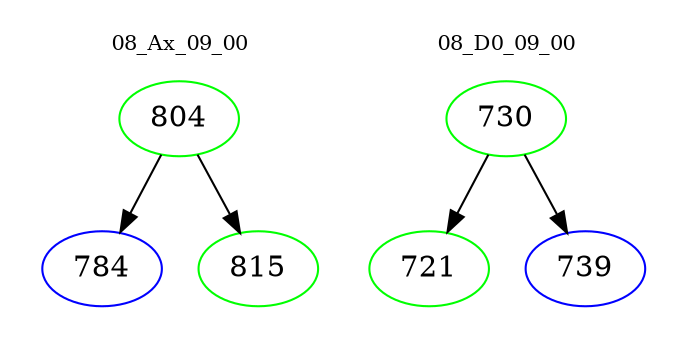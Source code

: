 digraph{
subgraph cluster_0 {
color = white
label = "08_Ax_09_00";
fontsize=10;
T0_804 [label="804", color="green"]
T0_804 -> T0_784 [color="black"]
T0_784 [label="784", color="blue"]
T0_804 -> T0_815 [color="black"]
T0_815 [label="815", color="green"]
}
subgraph cluster_1 {
color = white
label = "08_D0_09_00";
fontsize=10;
T1_730 [label="730", color="green"]
T1_730 -> T1_721 [color="black"]
T1_721 [label="721", color="green"]
T1_730 -> T1_739 [color="black"]
T1_739 [label="739", color="blue"]
}
}
